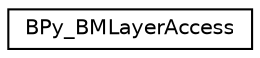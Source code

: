 digraph G
{
  edge [fontname="Helvetica",fontsize="10",labelfontname="Helvetica",labelfontsize="10"];
  node [fontname="Helvetica",fontsize="10",shape=record];
  rankdir=LR;
  Node1 [label="BPy_BMLayerAccess",height=0.2,width=0.4,color="black", fillcolor="white", style="filled",URL="$dd/dc0/structBPy__BMLayerAccess.html"];
}
